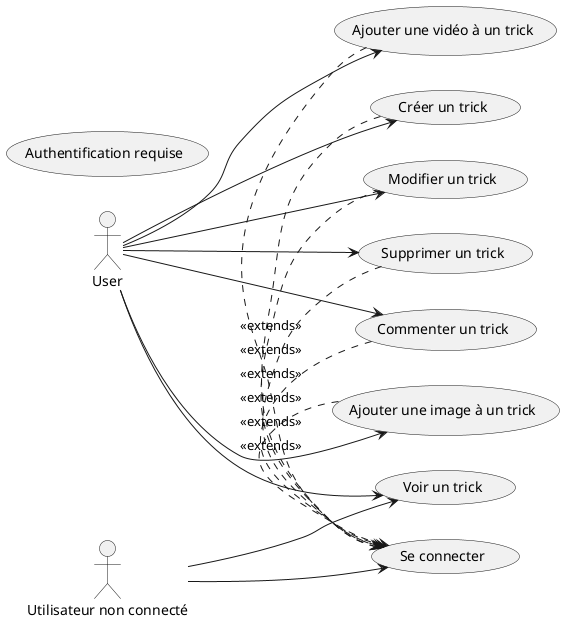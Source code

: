 @startuml
left to right direction
actor User
actor "Utilisateur non connecté" as Guest

usecase "Créer un trick" as UC_Create
usecase "Modifier un trick" as UC_Edit
usecase "Supprimer un trick" as UC_Delete
usecase "Voir un trick" as UC_View
usecase "Commenter un trick" as UC_Comment
usecase "Ajouter une image à un trick" as UC_AddImage
usecase "Ajouter une vidéo à un trick" as UC_AddVideo
usecase "Se connecter" as UC_Login
usecase "Authentification requise" as UC_AuthRequired

Guest --> UC_View
User --> UC_View

Guest --> UC_Login

UC_Create .> UC_Login : <<extends>>
UC_Edit .> UC_Login : <<extends>>
UC_Delete .> UC_Login : <<extends>>
UC_Comment .> UC_Login : <<extends>>
UC_AddImage .> UC_Login : <<extends>>
UC_AddVideo .> UC_Login : <<extends>>

User --> UC_Create
User --> UC_Edit
User --> UC_Delete
User --> UC_Comment
User --> UC_AddImage
User --> UC_AddVideo

@enduml
